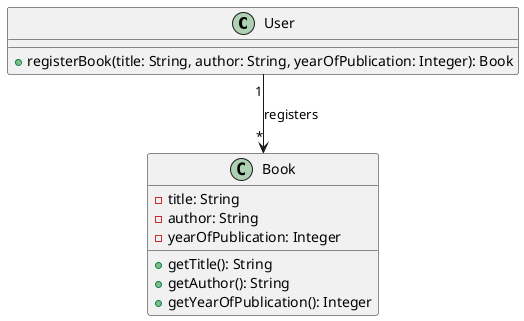 @startuml
class User {
  + registerBook(title: String, author: String, yearOfPublication: Integer): Book
}

class Book {
  - title: String
  - author: String
  - yearOfPublication: Integer
  + getTitle(): String
  + getAuthor(): String
  + getYearOfPublication(): Integer
}

User "1" --> "*" Book : registers
@enduml